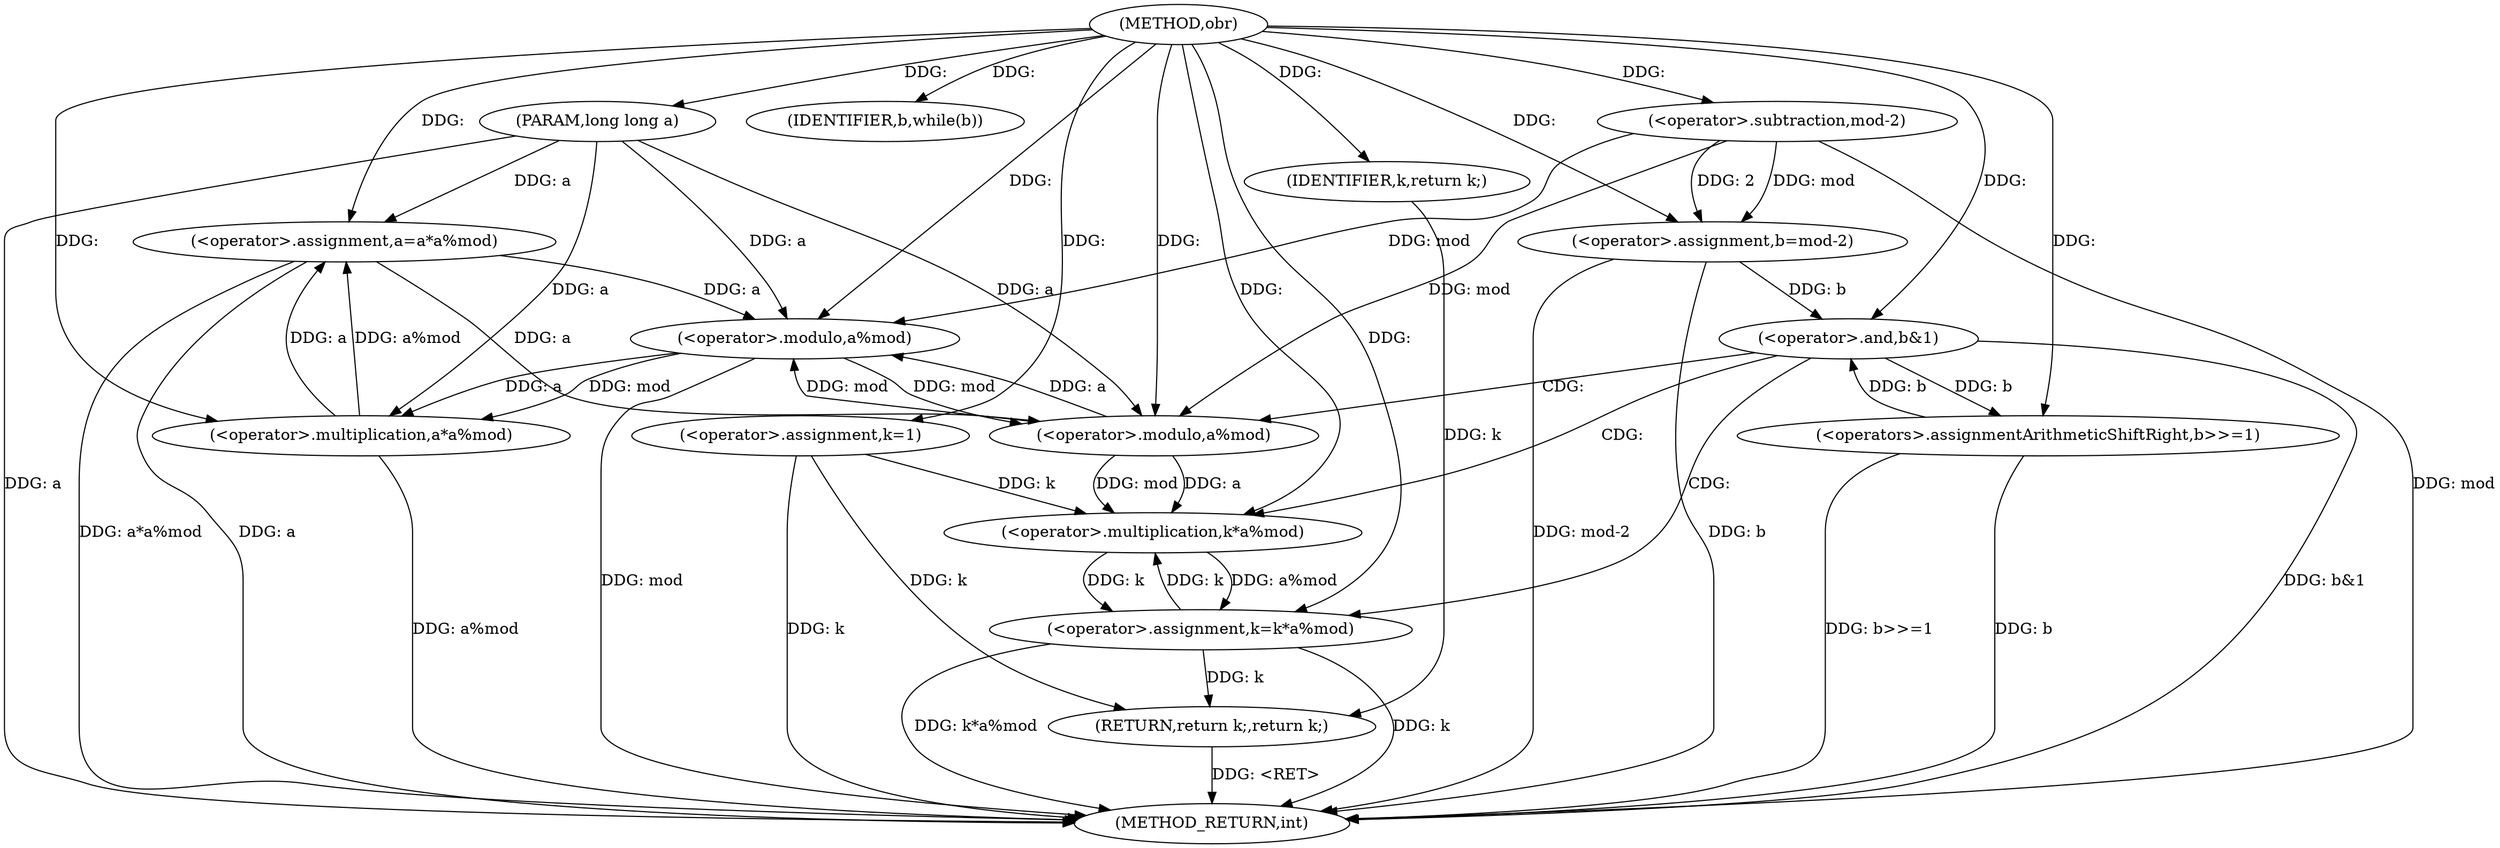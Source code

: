 digraph "obr" {  
"1000105" [label = "(METHOD,obr)" ]
"1000144" [label = "(METHOD_RETURN,int)" ]
"1000106" [label = "(PARAM,long long a)" ]
"1000109" [label = "(<operator>.assignment,b=mod-2)" ]
"1000115" [label = "(<operator>.assignment,k=1)" ]
"1000142" [label = "(RETURN,return k;,return k;)" ]
"1000119" [label = "(IDENTIFIER,b,while(b))" ]
"1000143" [label = "(IDENTIFIER,k,return k;)" ]
"1000111" [label = "(<operator>.subtraction,mod-2)" ]
"1000132" [label = "(<operator>.assignment,a=a*a%mod)" ]
"1000139" [label = "(<operators>.assignmentArithmeticShiftRight,b>>=1)" ]
"1000122" [label = "(<operator>.and,b&1)" ]
"1000125" [label = "(<operator>.assignment,k=k*a%mod)" ]
"1000134" [label = "(<operator>.multiplication,a*a%mod)" ]
"1000127" [label = "(<operator>.multiplication,k*a%mod)" ]
"1000136" [label = "(<operator>.modulo,a%mod)" ]
"1000129" [label = "(<operator>.modulo,a%mod)" ]
  "1000142" -> "1000144"  [ label = "DDG: <RET>"] 
  "1000106" -> "1000144"  [ label = "DDG: a"] 
  "1000109" -> "1000144"  [ label = "DDG: b"] 
  "1000111" -> "1000144"  [ label = "DDG: mod"] 
  "1000109" -> "1000144"  [ label = "DDG: mod-2"] 
  "1000115" -> "1000144"  [ label = "DDG: k"] 
  "1000122" -> "1000144"  [ label = "DDG: b&1"] 
  "1000125" -> "1000144"  [ label = "DDG: k"] 
  "1000125" -> "1000144"  [ label = "DDG: k*a%mod"] 
  "1000132" -> "1000144"  [ label = "DDG: a"] 
  "1000136" -> "1000144"  [ label = "DDG: mod"] 
  "1000134" -> "1000144"  [ label = "DDG: a%mod"] 
  "1000132" -> "1000144"  [ label = "DDG: a*a%mod"] 
  "1000139" -> "1000144"  [ label = "DDG: b"] 
  "1000139" -> "1000144"  [ label = "DDG: b>>=1"] 
  "1000105" -> "1000106"  [ label = "DDG: "] 
  "1000111" -> "1000109"  [ label = "DDG: mod"] 
  "1000111" -> "1000109"  [ label = "DDG: 2"] 
  "1000105" -> "1000115"  [ label = "DDG: "] 
  "1000143" -> "1000142"  [ label = "DDG: k"] 
  "1000115" -> "1000142"  [ label = "DDG: k"] 
  "1000125" -> "1000142"  [ label = "DDG: k"] 
  "1000105" -> "1000109"  [ label = "DDG: "] 
  "1000105" -> "1000119"  [ label = "DDG: "] 
  "1000105" -> "1000143"  [ label = "DDG: "] 
  "1000105" -> "1000111"  [ label = "DDG: "] 
  "1000134" -> "1000132"  [ label = "DDG: a%mod"] 
  "1000134" -> "1000132"  [ label = "DDG: a"] 
  "1000127" -> "1000125"  [ label = "DDG: k"] 
  "1000127" -> "1000125"  [ label = "DDG: a%mod"] 
  "1000106" -> "1000132"  [ label = "DDG: a"] 
  "1000105" -> "1000132"  [ label = "DDG: "] 
  "1000122" -> "1000139"  [ label = "DDG: b"] 
  "1000105" -> "1000139"  [ label = "DDG: "] 
  "1000109" -> "1000122"  [ label = "DDG: b"] 
  "1000139" -> "1000122"  [ label = "DDG: b"] 
  "1000105" -> "1000122"  [ label = "DDG: "] 
  "1000105" -> "1000125"  [ label = "DDG: "] 
  "1000136" -> "1000134"  [ label = "DDG: a"] 
  "1000106" -> "1000134"  [ label = "DDG: a"] 
  "1000105" -> "1000134"  [ label = "DDG: "] 
  "1000136" -> "1000134"  [ label = "DDG: mod"] 
  "1000115" -> "1000127"  [ label = "DDG: k"] 
  "1000125" -> "1000127"  [ label = "DDG: k"] 
  "1000105" -> "1000127"  [ label = "DDG: "] 
  "1000129" -> "1000127"  [ label = "DDG: a"] 
  "1000129" -> "1000127"  [ label = "DDG: mod"] 
  "1000129" -> "1000136"  [ label = "DDG: a"] 
  "1000132" -> "1000136"  [ label = "DDG: a"] 
  "1000106" -> "1000136"  [ label = "DDG: a"] 
  "1000105" -> "1000136"  [ label = "DDG: "] 
  "1000111" -> "1000136"  [ label = "DDG: mod"] 
  "1000129" -> "1000136"  [ label = "DDG: mod"] 
  "1000132" -> "1000129"  [ label = "DDG: a"] 
  "1000106" -> "1000129"  [ label = "DDG: a"] 
  "1000105" -> "1000129"  [ label = "DDG: "] 
  "1000111" -> "1000129"  [ label = "DDG: mod"] 
  "1000136" -> "1000129"  [ label = "DDG: mod"] 
  "1000122" -> "1000129"  [ label = "CDG: "] 
  "1000122" -> "1000125"  [ label = "CDG: "] 
  "1000122" -> "1000127"  [ label = "CDG: "] 
}

